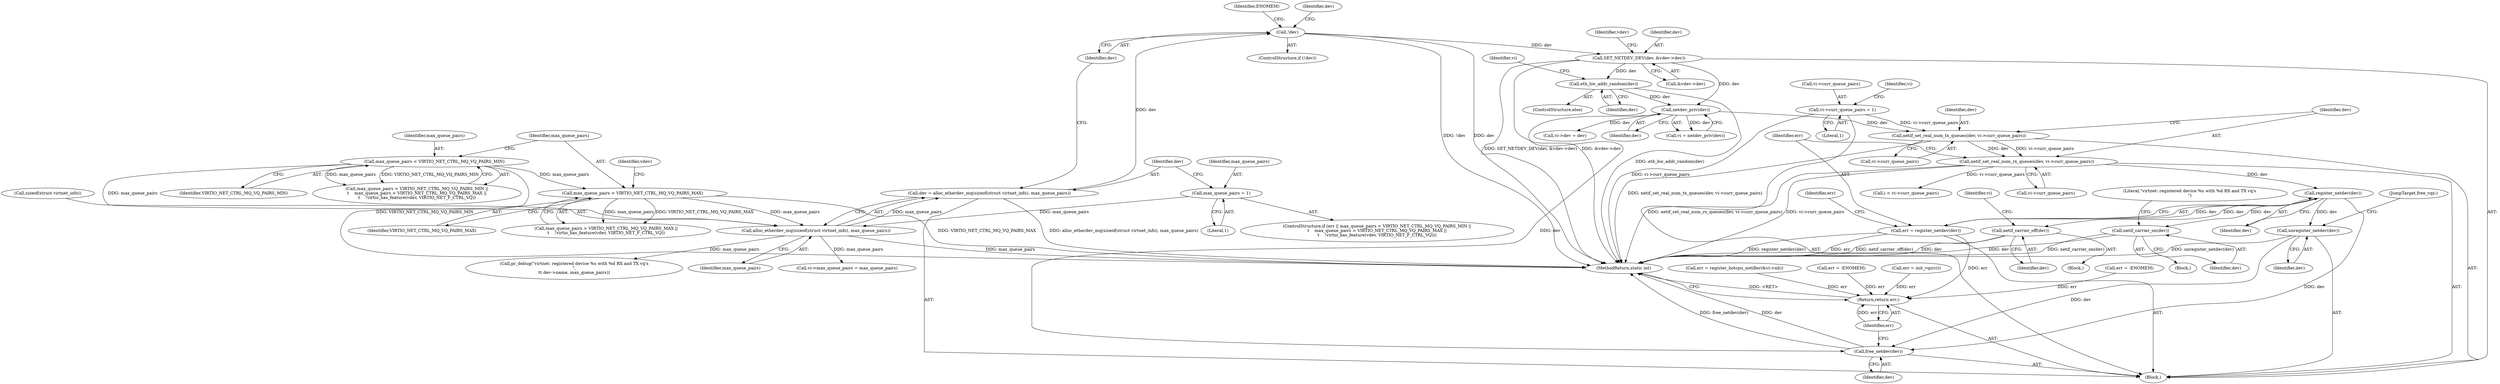 digraph "0_linux_48900cb6af4282fa0fb6ff4d72a81aa3dadb5c39@pointer" {
"1000501" [label="(Call,register_netdev(dev))"];
"1000494" [label="(Call,netif_set_real_num_rx_queues(dev, vi->curr_queue_pairs))"];
"1000489" [label="(Call,netif_set_real_num_tx_queues(dev, vi->curr_queue_pairs))"];
"1000325" [label="(Call,netdev_priv(dev))"];
"1000321" [label="(Call,eth_hw_addr_random(dev))"];
"1000203" [label="(Call,SET_NETDEV_DEV(dev, &vdev->dev))"];
"1000174" [label="(Call,!dev)"];
"1000167" [label="(Call,dev = alloc_etherdev_mq(sizeof(struct virtnet_info), max_queue_pairs))"];
"1000169" [label="(Call,alloc_etherdev_mq(sizeof(struct virtnet_info), max_queue_pairs))"];
"1000157" [label="(Call,max_queue_pairs > VIRTIO_NET_CTRL_MQ_VQ_PAIRS_MAX)"];
"1000153" [label="(Call,max_queue_pairs < VIRTIO_NET_CTRL_MQ_VQ_PAIRS_MIN)"];
"1000164" [label="(Call,max_queue_pairs = 1)"];
"1000462" [label="(Call,vi->curr_queue_pairs = 1)"];
"1000499" [label="(Call,err = register_netdev(dev))"];
"1000636" [label="(Return,return err;)"];
"1000587" [label="(Call,netif_carrier_off(dev))"];
"1000601" [label="(Call,netif_carrier_on(dev))"];
"1000616" [label="(Call,unregister_netdev(dev))"];
"1000634" [label="(Call,free_netdev(dev))"];
"1000587" [label="(Call,netif_carrier_off(dev))"];
"1000462" [label="(Call,vi->curr_queue_pairs = 1)"];
"1000342" [label="(Call,err = -ENOMEM)"];
"1000159" [label="(Identifier,VIRTIO_NET_CTRL_MQ_VQ_PAIRS_MAX)"];
"1000170" [label="(Call,sizeof(struct virtnet_info))"];
"1000567" [label="(Call,err = register_hotcpu_notifier(&vi->nb))"];
"1000166" [label="(Literal,1)"];
"1000495" [label="(Identifier,dev)"];
"1000158" [label="(Identifier,max_queue_pairs)"];
"1000162" [label="(Identifier,vdev)"];
"1000178" [label="(Identifier,ENOMEM)"];
"1000174" [label="(Call,!dev)"];
"1000320" [label="(ControlStructure,else)"];
"1000169" [label="(Call,alloc_etherdev_mq(sizeof(struct virtnet_info), max_queue_pairs))"];
"1000153" [label="(Call,max_queue_pairs < VIRTIO_NET_CTRL_MQ_VQ_PAIRS_MIN)"];
"1000604" [label="(Literal,\"virtnet: registered device %s with %d RX and TX vq's\n\")"];
"1000616" [label="(Call,unregister_netdev(dev))"];
"1000592" [label="(Identifier,vi)"];
"1000601" [label="(Call,netif_carrier_on(dev))"];
"1000181" [label="(Identifier,dev)"];
"1000515" [label="(Call,i < vi->curr_queue_pairs)"];
"1000635" [label="(Identifier,dev)"];
"1000637" [label="(Identifier,err)"];
"1000172" [label="(Identifier,max_queue_pairs)"];
"1000325" [label="(Call,netdev_priv(dev))"];
"1000327" [label="(Call,vi->dev = dev)"];
"1000324" [label="(Identifier,vi)"];
"1000175" [label="(Identifier,dev)"];
"1000554" [label="(Call,err = -ENOMEM)"];
"1000326" [label="(Identifier,dev)"];
"1000322" [label="(Identifier,dev)"];
"1000466" [label="(Literal,1)"];
"1000588" [label="(Identifier,dev)"];
"1000602" [label="(Identifier,dev)"];
"1000118" [label="(Block,)"];
"1000164" [label="(Call,max_queue_pairs = 1)"];
"1000496" [label="(Call,vi->curr_queue_pairs)"];
"1000154" [label="(Identifier,max_queue_pairs)"];
"1000467" [label="(Call,vi->max_queue_pairs = max_queue_pairs)"];
"1000155" [label="(Identifier,VIRTIO_NET_CTRL_MQ_VQ_PAIRS_MIN)"];
"1000203" [label="(Call,SET_NETDEV_DEV(dev, &vdev->dev))"];
"1000152" [label="(Call,max_queue_pairs < VIRTIO_NET_CTRL_MQ_VQ_PAIRS_MIN ||\n\t    max_queue_pairs > VIRTIO_NET_CTRL_MQ_VQ_PAIRS_MAX ||\n\t    !virtio_has_feature(vdev, VIRTIO_NET_F_CTRL_VQ))"];
"1000617" [label="(Identifier,dev)"];
"1000157" [label="(Call,max_queue_pairs > VIRTIO_NET_CTRL_MQ_VQ_PAIRS_MAX)"];
"1000504" [label="(Identifier,err)"];
"1000211" [label="(Identifier,vdev)"];
"1000502" [label="(Identifier,dev)"];
"1000499" [label="(Call,err = register_netdev(dev))"];
"1000204" [label="(Identifier,dev)"];
"1000149" [label="(ControlStructure,if (err || max_queue_pairs < VIRTIO_NET_CTRL_MQ_VQ_PAIRS_MIN ||\n\t    max_queue_pairs > VIRTIO_NET_CTRL_MQ_VQ_PAIRS_MAX ||\n\t    !virtio_has_feature(vdev, VIRTIO_NET_F_CTRL_VQ)))"];
"1000165" [label="(Identifier,max_queue_pairs)"];
"1000321" [label="(Call,eth_hw_addr_random(dev))"];
"1000156" [label="(Call,max_queue_pairs > VIRTIO_NET_CTRL_MQ_VQ_PAIRS_MAX ||\n\t    !virtio_has_feature(vdev, VIRTIO_NET_F_CTRL_VQ))"];
"1000500" [label="(Identifier,err)"];
"1000494" [label="(Call,netif_set_real_num_rx_queues(dev, vi->curr_queue_pairs))"];
"1000472" [label="(Call,err = init_vqs(vi))"];
"1000638" [label="(MethodReturn,static int)"];
"1000586" [label="(Block,)"];
"1000491" [label="(Call,vi->curr_queue_pairs)"];
"1000323" [label="(Call,vi = netdev_priv(dev))"];
"1000636" [label="(Return,return err;)"];
"1000501" [label="(Call,register_netdev(dev))"];
"1000205" [label="(Call,&vdev->dev)"];
"1000618" [label="(JumpTarget,free_vqs:)"];
"1000167" [label="(Call,dev = alloc_etherdev_mq(sizeof(struct virtnet_info), max_queue_pairs))"];
"1000463" [label="(Call,vi->curr_queue_pairs)"];
"1000490" [label="(Identifier,dev)"];
"1000469" [label="(Identifier,vi)"];
"1000168" [label="(Identifier,dev)"];
"1000173" [label="(ControlStructure,if (!dev))"];
"1000595" [label="(Block,)"];
"1000489" [label="(Call,netif_set_real_num_tx_queues(dev, vi->curr_queue_pairs))"];
"1000634" [label="(Call,free_netdev(dev))"];
"1000603" [label="(Call,pr_debug(\"virtnet: registered device %s with %d RX and TX vq's\n\",\n\t\t dev->name, max_queue_pairs))"];
"1000501" -> "1000499"  [label="AST: "];
"1000501" -> "1000502"  [label="CFG: "];
"1000502" -> "1000501"  [label="AST: "];
"1000499" -> "1000501"  [label="CFG: "];
"1000501" -> "1000499"  [label="DDG: dev"];
"1000494" -> "1000501"  [label="DDG: dev"];
"1000501" -> "1000587"  [label="DDG: dev"];
"1000501" -> "1000601"  [label="DDG: dev"];
"1000501" -> "1000616"  [label="DDG: dev"];
"1000501" -> "1000634"  [label="DDG: dev"];
"1000494" -> "1000118"  [label="AST: "];
"1000494" -> "1000496"  [label="CFG: "];
"1000495" -> "1000494"  [label="AST: "];
"1000496" -> "1000494"  [label="AST: "];
"1000500" -> "1000494"  [label="CFG: "];
"1000494" -> "1000638"  [label="DDG: netif_set_real_num_rx_queues(dev, vi->curr_queue_pairs)"];
"1000494" -> "1000638"  [label="DDG: vi->curr_queue_pairs"];
"1000489" -> "1000494"  [label="DDG: dev"];
"1000489" -> "1000494"  [label="DDG: vi->curr_queue_pairs"];
"1000494" -> "1000515"  [label="DDG: vi->curr_queue_pairs"];
"1000489" -> "1000118"  [label="AST: "];
"1000489" -> "1000491"  [label="CFG: "];
"1000490" -> "1000489"  [label="AST: "];
"1000491" -> "1000489"  [label="AST: "];
"1000495" -> "1000489"  [label="CFG: "];
"1000489" -> "1000638"  [label="DDG: netif_set_real_num_tx_queues(dev, vi->curr_queue_pairs)"];
"1000325" -> "1000489"  [label="DDG: dev"];
"1000462" -> "1000489"  [label="DDG: vi->curr_queue_pairs"];
"1000325" -> "1000323"  [label="AST: "];
"1000325" -> "1000326"  [label="CFG: "];
"1000326" -> "1000325"  [label="AST: "];
"1000323" -> "1000325"  [label="CFG: "];
"1000325" -> "1000323"  [label="DDG: dev"];
"1000321" -> "1000325"  [label="DDG: dev"];
"1000203" -> "1000325"  [label="DDG: dev"];
"1000325" -> "1000327"  [label="DDG: dev"];
"1000325" -> "1000634"  [label="DDG: dev"];
"1000321" -> "1000320"  [label="AST: "];
"1000321" -> "1000322"  [label="CFG: "];
"1000322" -> "1000321"  [label="AST: "];
"1000324" -> "1000321"  [label="CFG: "];
"1000321" -> "1000638"  [label="DDG: eth_hw_addr_random(dev)"];
"1000203" -> "1000321"  [label="DDG: dev"];
"1000203" -> "1000118"  [label="AST: "];
"1000203" -> "1000205"  [label="CFG: "];
"1000204" -> "1000203"  [label="AST: "];
"1000205" -> "1000203"  [label="AST: "];
"1000211" -> "1000203"  [label="CFG: "];
"1000203" -> "1000638"  [label="DDG: SET_NETDEV_DEV(dev, &vdev->dev)"];
"1000203" -> "1000638"  [label="DDG: &vdev->dev"];
"1000174" -> "1000203"  [label="DDG: dev"];
"1000174" -> "1000173"  [label="AST: "];
"1000174" -> "1000175"  [label="CFG: "];
"1000175" -> "1000174"  [label="AST: "];
"1000178" -> "1000174"  [label="CFG: "];
"1000181" -> "1000174"  [label="CFG: "];
"1000174" -> "1000638"  [label="DDG: !dev"];
"1000174" -> "1000638"  [label="DDG: dev"];
"1000167" -> "1000174"  [label="DDG: dev"];
"1000167" -> "1000118"  [label="AST: "];
"1000167" -> "1000169"  [label="CFG: "];
"1000168" -> "1000167"  [label="AST: "];
"1000169" -> "1000167"  [label="AST: "];
"1000175" -> "1000167"  [label="CFG: "];
"1000167" -> "1000638"  [label="DDG: alloc_etherdev_mq(sizeof(struct virtnet_info), max_queue_pairs)"];
"1000169" -> "1000167"  [label="DDG: max_queue_pairs"];
"1000169" -> "1000172"  [label="CFG: "];
"1000170" -> "1000169"  [label="AST: "];
"1000172" -> "1000169"  [label="AST: "];
"1000169" -> "1000638"  [label="DDG: max_queue_pairs"];
"1000157" -> "1000169"  [label="DDG: max_queue_pairs"];
"1000153" -> "1000169"  [label="DDG: max_queue_pairs"];
"1000164" -> "1000169"  [label="DDG: max_queue_pairs"];
"1000169" -> "1000467"  [label="DDG: max_queue_pairs"];
"1000169" -> "1000603"  [label="DDG: max_queue_pairs"];
"1000157" -> "1000156"  [label="AST: "];
"1000157" -> "1000159"  [label="CFG: "];
"1000158" -> "1000157"  [label="AST: "];
"1000159" -> "1000157"  [label="AST: "];
"1000162" -> "1000157"  [label="CFG: "];
"1000156" -> "1000157"  [label="CFG: "];
"1000157" -> "1000638"  [label="DDG: VIRTIO_NET_CTRL_MQ_VQ_PAIRS_MAX"];
"1000157" -> "1000156"  [label="DDG: max_queue_pairs"];
"1000157" -> "1000156"  [label="DDG: VIRTIO_NET_CTRL_MQ_VQ_PAIRS_MAX"];
"1000153" -> "1000157"  [label="DDG: max_queue_pairs"];
"1000153" -> "1000152"  [label="AST: "];
"1000153" -> "1000155"  [label="CFG: "];
"1000154" -> "1000153"  [label="AST: "];
"1000155" -> "1000153"  [label="AST: "];
"1000158" -> "1000153"  [label="CFG: "];
"1000152" -> "1000153"  [label="CFG: "];
"1000153" -> "1000638"  [label="DDG: VIRTIO_NET_CTRL_MQ_VQ_PAIRS_MIN"];
"1000153" -> "1000152"  [label="DDG: max_queue_pairs"];
"1000153" -> "1000152"  [label="DDG: VIRTIO_NET_CTRL_MQ_VQ_PAIRS_MIN"];
"1000164" -> "1000149"  [label="AST: "];
"1000164" -> "1000166"  [label="CFG: "];
"1000165" -> "1000164"  [label="AST: "];
"1000166" -> "1000164"  [label="AST: "];
"1000168" -> "1000164"  [label="CFG: "];
"1000462" -> "1000118"  [label="AST: "];
"1000462" -> "1000466"  [label="CFG: "];
"1000463" -> "1000462"  [label="AST: "];
"1000466" -> "1000462"  [label="AST: "];
"1000469" -> "1000462"  [label="CFG: "];
"1000462" -> "1000638"  [label="DDG: vi->curr_queue_pairs"];
"1000499" -> "1000118"  [label="AST: "];
"1000500" -> "1000499"  [label="AST: "];
"1000504" -> "1000499"  [label="CFG: "];
"1000499" -> "1000638"  [label="DDG: err"];
"1000499" -> "1000638"  [label="DDG: register_netdev(dev)"];
"1000499" -> "1000636"  [label="DDG: err"];
"1000636" -> "1000118"  [label="AST: "];
"1000636" -> "1000637"  [label="CFG: "];
"1000637" -> "1000636"  [label="AST: "];
"1000638" -> "1000636"  [label="CFG: "];
"1000636" -> "1000638"  [label="DDG: <RET>"];
"1000637" -> "1000636"  [label="DDG: err"];
"1000567" -> "1000636"  [label="DDG: err"];
"1000342" -> "1000636"  [label="DDG: err"];
"1000554" -> "1000636"  [label="DDG: err"];
"1000472" -> "1000636"  [label="DDG: err"];
"1000587" -> "1000586"  [label="AST: "];
"1000587" -> "1000588"  [label="CFG: "];
"1000588" -> "1000587"  [label="AST: "];
"1000592" -> "1000587"  [label="CFG: "];
"1000587" -> "1000638"  [label="DDG: dev"];
"1000587" -> "1000638"  [label="DDG: netif_carrier_off(dev)"];
"1000601" -> "1000595"  [label="AST: "];
"1000601" -> "1000602"  [label="CFG: "];
"1000602" -> "1000601"  [label="AST: "];
"1000604" -> "1000601"  [label="CFG: "];
"1000601" -> "1000638"  [label="DDG: dev"];
"1000601" -> "1000638"  [label="DDG: netif_carrier_on(dev)"];
"1000616" -> "1000118"  [label="AST: "];
"1000616" -> "1000617"  [label="CFG: "];
"1000617" -> "1000616"  [label="AST: "];
"1000618" -> "1000616"  [label="CFG: "];
"1000616" -> "1000638"  [label="DDG: unregister_netdev(dev)"];
"1000616" -> "1000634"  [label="DDG: dev"];
"1000634" -> "1000118"  [label="AST: "];
"1000634" -> "1000635"  [label="CFG: "];
"1000635" -> "1000634"  [label="AST: "];
"1000637" -> "1000634"  [label="CFG: "];
"1000634" -> "1000638"  [label="DDG: dev"];
"1000634" -> "1000638"  [label="DDG: free_netdev(dev)"];
}
